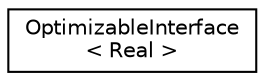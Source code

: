 digraph "Graphical Class Hierarchy"
{
  edge [fontname="Helvetica",fontsize="10",labelfontname="Helvetica",labelfontsize="10"];
  node [fontname="Helvetica",fontsize="10",shape=record];
  rankdir="LR";
  Node0 [label="OptimizableInterface\l\< Real \>",height=0.2,width=0.4,color="black", fillcolor="white", style="filled",URL="$classkaldi_1_1OptimizableInterface.html",tooltip="OptimizableInterface provides a virtual class for optimizable objects. "];
}
